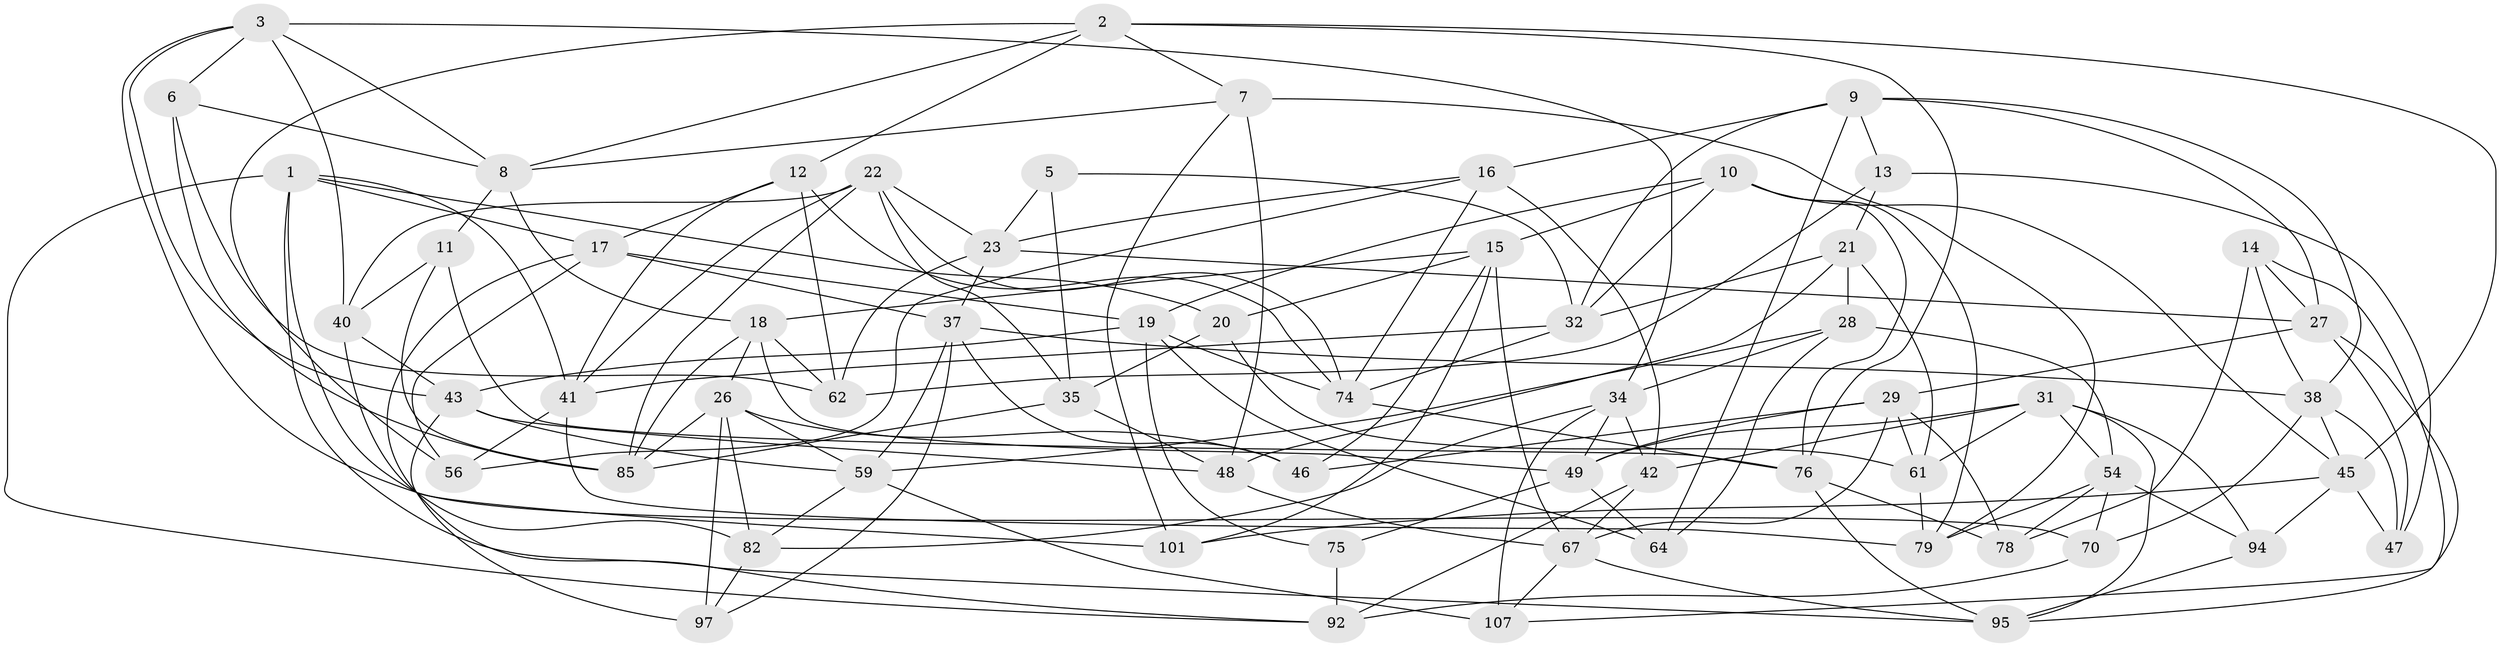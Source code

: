 // Generated by graph-tools (version 1.1) at 2025/52/02/27/25 19:52:32]
// undirected, 62 vertices, 161 edges
graph export_dot {
graph [start="1"]
  node [color=gray90,style=filled];
  1 [super="+25"];
  2 [super="+103"];
  3 [super="+4"];
  5;
  6;
  7 [super="+73"];
  8 [super="+89"];
  9 [super="+30"];
  10 [super="+69"];
  11;
  12 [super="+44"];
  13;
  14;
  15 [super="+24"];
  16 [super="+39"];
  17 [super="+87"];
  18 [super="+65"];
  19 [super="+66"];
  20;
  21 [super="+51"];
  22 [super="+91"];
  23 [super="+58"];
  26 [super="+36"];
  27 [super="+57"];
  28 [super="+50"];
  29 [super="+60"];
  31 [super="+53"];
  32 [super="+33"];
  34 [super="+81"];
  35 [super="+63"];
  37 [super="+55"];
  38 [super="+68"];
  40 [super="+104"];
  41 [super="+77"];
  42 [super="+90"];
  43 [super="+71"];
  45 [super="+52"];
  46;
  47;
  48 [super="+72"];
  49 [super="+88"];
  54 [super="+86"];
  56;
  59 [super="+96"];
  61 [super="+80"];
  62 [super="+84"];
  64;
  67 [super="+106"];
  70;
  74 [super="+93"];
  75;
  76 [super="+102"];
  78;
  79 [super="+105"];
  82 [super="+83"];
  85 [super="+98"];
  92 [super="+100"];
  94;
  95 [super="+99"];
  97;
  101;
  107;
  1 -- 41;
  1 -- 101;
  1 -- 92;
  1 -- 17;
  1 -- 20;
  1 -- 95;
  2 -- 45;
  2 -- 8;
  2 -- 12;
  2 -- 56;
  2 -- 7;
  2 -- 76;
  3 -- 43;
  3 -- 8;
  3 -- 6;
  3 -- 40;
  3 -- 34;
  3 -- 70;
  5 -- 35 [weight=2];
  5 -- 23;
  5 -- 32;
  6 -- 85;
  6 -- 62;
  6 -- 8;
  7 -- 8;
  7 -- 48 [weight=2];
  7 -- 101;
  7 -- 79;
  8 -- 11;
  8 -- 18;
  9 -- 64;
  9 -- 16;
  9 -- 13;
  9 -- 32;
  9 -- 38;
  9 -- 27;
  10 -- 45;
  10 -- 79;
  10 -- 32;
  10 -- 15;
  10 -- 19;
  10 -- 76;
  11 -- 76;
  11 -- 85;
  11 -- 40;
  12 -- 62 [weight=2];
  12 -- 41;
  12 -- 74;
  12 -- 17;
  13 -- 47;
  13 -- 62;
  13 -- 21;
  14 -- 78;
  14 -- 107;
  14 -- 27;
  14 -- 38;
  15 -- 101;
  15 -- 18;
  15 -- 67;
  15 -- 20;
  15 -- 46;
  16 -- 42 [weight=2];
  16 -- 74;
  16 -- 56;
  16 -- 23;
  17 -- 56;
  17 -- 92;
  17 -- 19;
  17 -- 37;
  18 -- 49;
  18 -- 26;
  18 -- 85;
  18 -- 62;
  19 -- 43;
  19 -- 74;
  19 -- 64;
  19 -- 75;
  20 -- 61;
  20 -- 35;
  21 -- 48;
  21 -- 61;
  21 -- 28 [weight=2];
  21 -- 32;
  22 -- 23;
  22 -- 40;
  22 -- 35;
  22 -- 41;
  22 -- 74;
  22 -- 85;
  23 -- 37;
  23 -- 27;
  23 -- 62;
  26 -- 46;
  26 -- 97;
  26 -- 59;
  26 -- 82;
  26 -- 85;
  27 -- 47;
  27 -- 29;
  27 -- 95;
  28 -- 64;
  28 -- 34;
  28 -- 59;
  28 -- 54;
  29 -- 78;
  29 -- 67;
  29 -- 46;
  29 -- 61;
  29 -- 49;
  31 -- 42;
  31 -- 49;
  31 -- 95;
  31 -- 94;
  31 -- 61;
  31 -- 54;
  32 -- 41;
  32 -- 74;
  34 -- 107;
  34 -- 82;
  34 -- 49;
  34 -- 42;
  35 -- 85;
  35 -- 48;
  37 -- 97;
  37 -- 38;
  37 -- 59;
  37 -- 46;
  38 -- 70;
  38 -- 47;
  38 -- 45;
  40 -- 43;
  40 -- 82 [weight=2];
  41 -- 79;
  41 -- 56;
  42 -- 92;
  42 -- 67;
  43 -- 48;
  43 -- 59;
  43 -- 97;
  45 -- 94;
  45 -- 101;
  45 -- 47;
  48 -- 67;
  49 -- 64;
  49 -- 75;
  54 -- 70;
  54 -- 94;
  54 -- 78;
  54 -- 79;
  59 -- 107;
  59 -- 82;
  61 -- 79 [weight=2];
  67 -- 107;
  67 -- 95;
  70 -- 92;
  74 -- 76;
  75 -- 92 [weight=2];
  76 -- 95;
  76 -- 78;
  82 -- 97;
  94 -- 95;
}
